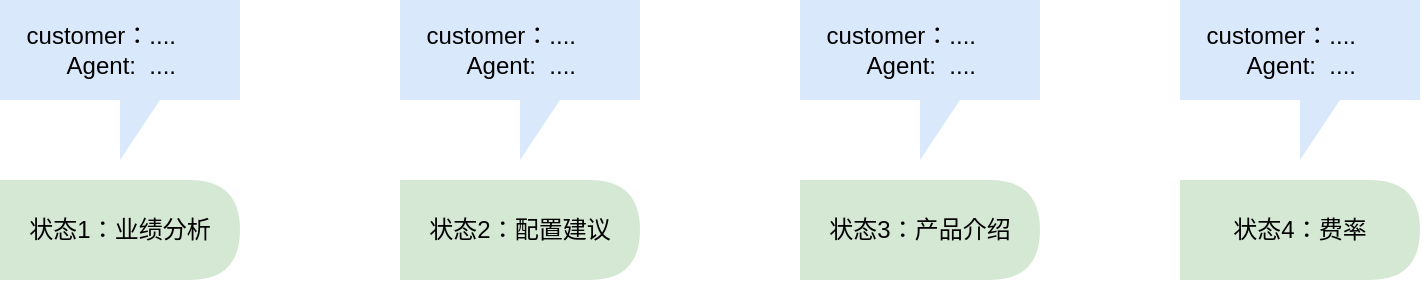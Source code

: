 <mxfile version="22.1.16" type="github">
  <diagram name="第 1 页" id="CKeVkQ_MRHgvT7K87ibb">
    <mxGraphModel dx="2074" dy="1180" grid="1" gridSize="10" guides="1" tooltips="1" connect="1" arrows="1" fold="1" page="1" pageScale="1" pageWidth="1200" pageHeight="500" math="0" shadow="0">
      <root>
        <mxCell id="0" />
        <mxCell id="1" parent="0" />
        <mxCell id="TAL_8p8avfAS0MPfx87b-1" value="&lt;div style=&quot;&quot;&gt;&lt;span style=&quot;background-color: initial;&quot;&gt;customer：....&amp;nbsp; &amp;nbsp; &amp;nbsp; &amp;nbsp; &amp;nbsp;&lt;/span&gt;&lt;/div&gt;&lt;div style=&quot;&quot;&gt;&lt;span style=&quot;background-color: initial;&quot;&gt;Agent:&amp;nbsp; ....&amp;nbsp; &amp;nbsp; &amp;nbsp; &amp;nbsp; &amp;nbsp;&lt;/span&gt;&lt;/div&gt;" style="shape=callout;whiteSpace=wrap;html=1;perimeter=calloutPerimeter;align=right;fillColor=#dae8fc;strokeColor=none;" vertex="1" parent="1">
          <mxGeometry x="90" y="30" width="120" height="80" as="geometry" />
        </mxCell>
        <mxCell id="TAL_8p8avfAS0MPfx87b-2" value="状态1：业绩分析" style="shape=delay;whiteSpace=wrap;html=1;fillColor=#d5e8d4;strokeColor=none;" vertex="1" parent="1">
          <mxGeometry x="90" y="120" width="120" height="50" as="geometry" />
        </mxCell>
        <mxCell id="TAL_8p8avfAS0MPfx87b-3" value="&lt;div style=&quot;&quot;&gt;&lt;span style=&quot;background-color: initial;&quot;&gt;customer：....&amp;nbsp; &amp;nbsp; &amp;nbsp; &amp;nbsp; &amp;nbsp;&lt;/span&gt;&lt;/div&gt;&lt;div style=&quot;&quot;&gt;&lt;span style=&quot;background-color: initial;&quot;&gt;Agent:&amp;nbsp; ....&amp;nbsp; &amp;nbsp; &amp;nbsp; &amp;nbsp; &amp;nbsp;&lt;/span&gt;&lt;/div&gt;" style="shape=callout;whiteSpace=wrap;html=1;perimeter=calloutPerimeter;align=right;fillColor=#dae8fc;strokeColor=none;" vertex="1" parent="1">
          <mxGeometry x="290" y="30" width="120" height="80" as="geometry" />
        </mxCell>
        <mxCell id="TAL_8p8avfAS0MPfx87b-4" value="状态2：配置建议" style="shape=delay;whiteSpace=wrap;html=1;fillColor=#d5e8d4;strokeColor=none;" vertex="1" parent="1">
          <mxGeometry x="290" y="120" width="120" height="50" as="geometry" />
        </mxCell>
        <mxCell id="TAL_8p8avfAS0MPfx87b-5" value="&lt;div style=&quot;&quot;&gt;&lt;span style=&quot;background-color: initial;&quot;&gt;customer：....&amp;nbsp; &amp;nbsp; &amp;nbsp; &amp;nbsp; &amp;nbsp;&lt;/span&gt;&lt;/div&gt;&lt;div style=&quot;&quot;&gt;&lt;span style=&quot;background-color: initial;&quot;&gt;Agent:&amp;nbsp; ....&amp;nbsp; &amp;nbsp; &amp;nbsp; &amp;nbsp; &amp;nbsp;&lt;/span&gt;&lt;/div&gt;" style="shape=callout;whiteSpace=wrap;html=1;perimeter=calloutPerimeter;align=right;fillColor=#dae8fc;strokeColor=none;" vertex="1" parent="1">
          <mxGeometry x="490" y="30" width="120" height="80" as="geometry" />
        </mxCell>
        <mxCell id="TAL_8p8avfAS0MPfx87b-6" value="状态3：产品介绍" style="shape=delay;whiteSpace=wrap;html=1;fillColor=#d5e8d4;strokeColor=none;" vertex="1" parent="1">
          <mxGeometry x="490" y="120" width="120" height="50" as="geometry" />
        </mxCell>
        <mxCell id="TAL_8p8avfAS0MPfx87b-7" value="&lt;div style=&quot;&quot;&gt;&lt;span style=&quot;background-color: initial;&quot;&gt;customer：....&amp;nbsp; &amp;nbsp; &amp;nbsp; &amp;nbsp; &amp;nbsp;&lt;/span&gt;&lt;/div&gt;&lt;div style=&quot;&quot;&gt;&lt;span style=&quot;background-color: initial;&quot;&gt;Agent:&amp;nbsp; ....&amp;nbsp; &amp;nbsp; &amp;nbsp; &amp;nbsp; &amp;nbsp;&lt;/span&gt;&lt;/div&gt;" style="shape=callout;whiteSpace=wrap;html=1;perimeter=calloutPerimeter;align=right;fillColor=#dae8fc;strokeColor=none;" vertex="1" parent="1">
          <mxGeometry x="680" y="30" width="120" height="80" as="geometry" />
        </mxCell>
        <mxCell id="TAL_8p8avfAS0MPfx87b-8" value="状态4：费率" style="shape=delay;whiteSpace=wrap;html=1;fillColor=#d5e8d4;strokeColor=none;" vertex="1" parent="1">
          <mxGeometry x="680" y="120" width="120" height="50" as="geometry" />
        </mxCell>
      </root>
    </mxGraphModel>
  </diagram>
</mxfile>
